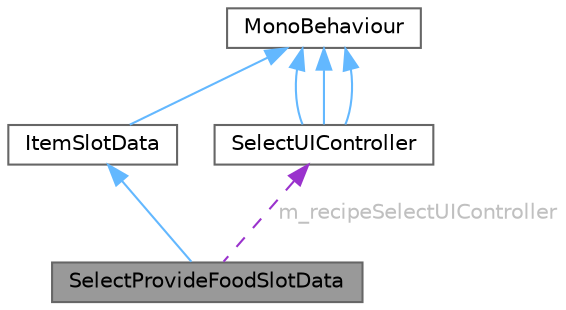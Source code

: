 digraph "SelectProvideFoodSlotData"
{
 // LATEX_PDF_SIZE
  bgcolor="transparent";
  edge [fontname=Helvetica,fontsize=10,labelfontname=Helvetica,labelfontsize=10];
  node [fontname=Helvetica,fontsize=10,shape=box,height=0.2,width=0.4];
  Node1 [id="Node000001",label="SelectProvideFoodSlotData",height=0.2,width=0.4,color="gray40", fillcolor="grey60", style="filled", fontcolor="black",tooltip=" "];
  Node2 -> Node1 [id="edge7_Node000001_Node000002",dir="back",color="steelblue1",style="solid",tooltip=" "];
  Node2 [id="Node000002",label="ItemSlotData",height=0.2,width=0.4,color="gray40", fillcolor="white", style="filled",URL="$class_item_slot_data.html",tooltip=" "];
  Node3 -> Node2 [id="edge8_Node000002_Node000003",dir="back",color="steelblue1",style="solid",tooltip=" "];
  Node3 [id="Node000003",label="MonoBehaviour",height=0.2,width=0.4,color="gray40", fillcolor="white", style="filled",tooltip=" "];
  Node4 -> Node1 [id="edge9_Node000001_Node000004",dir="back",color="darkorchid3",style="dashed",tooltip=" ",label=" m_recipeSelectUIController",fontcolor="grey" ];
  Node4 [id="Node000004",label="SelectUIController",height=0.2,width=0.4,color="gray40", fillcolor="white", style="filled",URL="$class_select_u_i_controller.html",tooltip=" "];
  Node3 -> Node4 [id="edge10_Node000004_Node000003",dir="back",color="steelblue1",style="solid",tooltip=" "];
  Node3 -> Node4 [id="edge11_Node000004_Node000003",dir="back",color="steelblue1",style="solid",tooltip=" "];
  Node3 -> Node4 [id="edge12_Node000004_Node000003",dir="back",color="steelblue1",style="solid",tooltip=" "];
}
